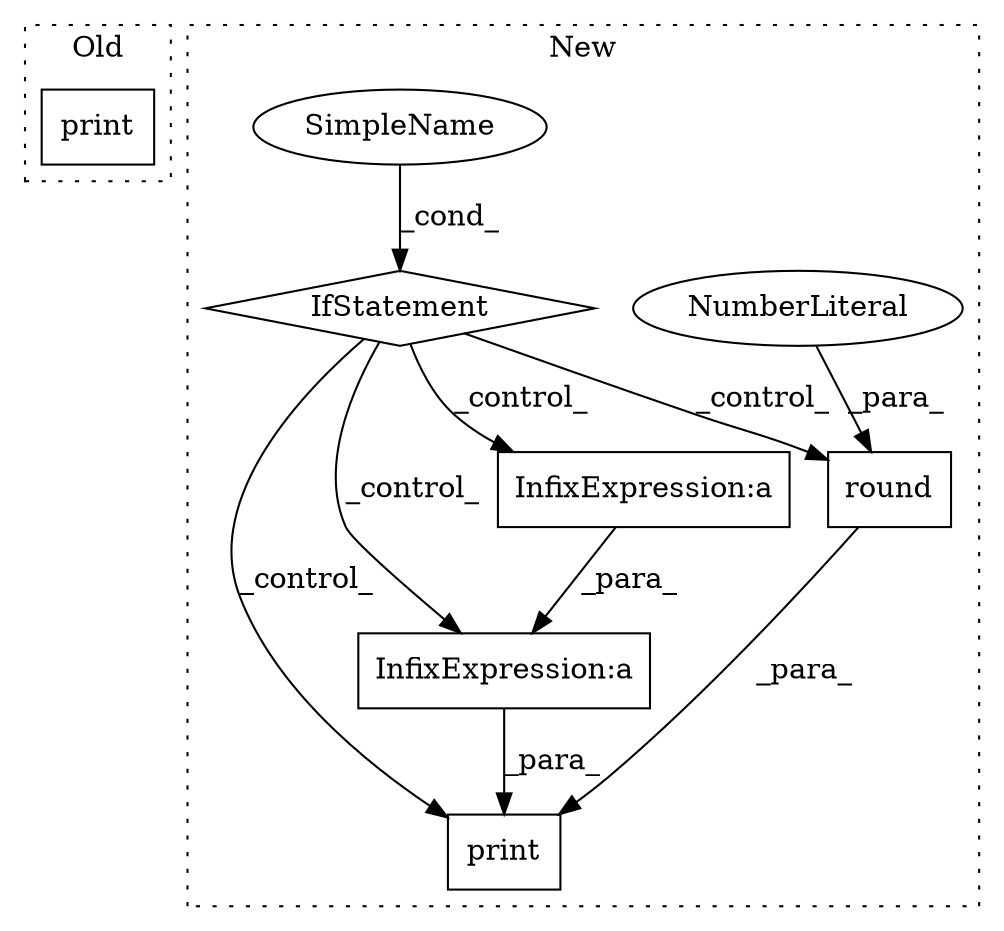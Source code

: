 digraph G {
subgraph cluster0 {
1 [label="print" a="32" s="6781,6842" l="6,1" shape="box"];
label = "Old";
style="dotted";
}
subgraph cluster1 {
2 [label="round" a="32" s="7259,7266" l="6,1" shape="box"];
3 [label="NumberLiteral" a="34" s="7265" l="1" shape="ellipse"];
4 [label="print" a="32" s="7178,7268" l="6,1" shape="box"];
5 [label="SimpleName" a="42" s="" l="" shape="ellipse"];
6 [label="IfStatement" a="25" s="6986,6992" l="4,2" shape="diamond"];
7 [label="InfixExpression:a" a="27" s="7245" l="3" shape="box"];
8 [label="InfixExpression:a" a="27" s="7240" l="3" shape="box"];
label = "New";
style="dotted";
}
2 -> 4 [label="_para_"];
3 -> 2 [label="_para_"];
5 -> 6 [label="_cond_"];
6 -> 4 [label="_control_"];
6 -> 8 [label="_control_"];
6 -> 7 [label="_control_"];
6 -> 2 [label="_control_"];
7 -> 4 [label="_para_"];
8 -> 7 [label="_para_"];
}